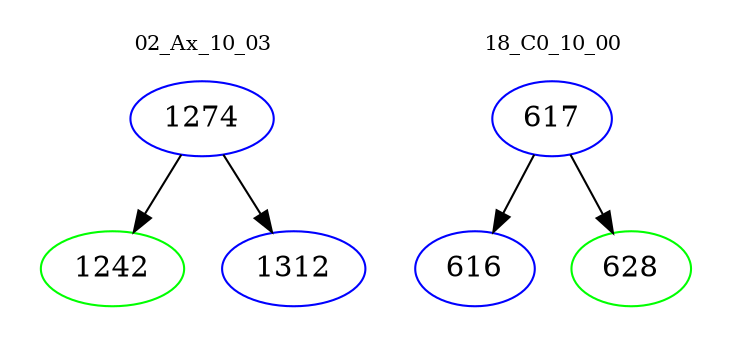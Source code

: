 digraph{
subgraph cluster_0 {
color = white
label = "02_Ax_10_03";
fontsize=10;
T0_1274 [label="1274", color="blue"]
T0_1274 -> T0_1242 [color="black"]
T0_1242 [label="1242", color="green"]
T0_1274 -> T0_1312 [color="black"]
T0_1312 [label="1312", color="blue"]
}
subgraph cluster_1 {
color = white
label = "18_C0_10_00";
fontsize=10;
T1_617 [label="617", color="blue"]
T1_617 -> T1_616 [color="black"]
T1_616 [label="616", color="blue"]
T1_617 -> T1_628 [color="black"]
T1_628 [label="628", color="green"]
}
}
